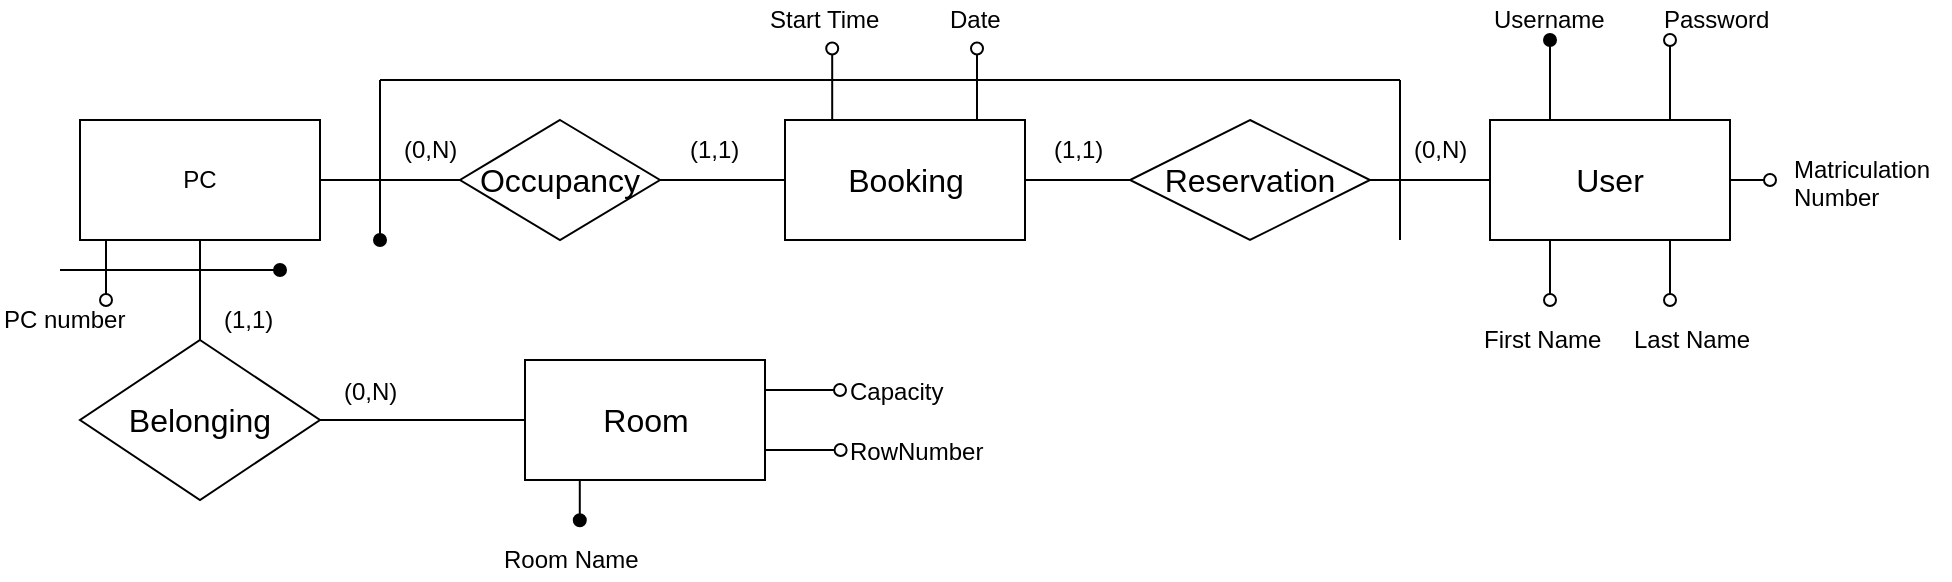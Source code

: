 <mxfile version="12.1.0" type="github" pages="1"><diagram id="dnseNBoecR3fao5FuyI-" name="Page-1"><mxGraphModel dx="1154" dy="773" grid="1" gridSize="10" guides="1" tooltips="1" connect="1" arrows="1" fold="1" page="1" pageScale="1" pageWidth="827" pageHeight="1169" math="0" shadow="0"><root><mxCell id="0"/><mxCell id="1" parent="0"/><mxCell id="Ub6GeTY2qE5m5BAvrKck-7" style="edgeStyle=orthogonalEdgeStyle;rounded=0;orthogonalLoop=1;jettySize=auto;html=1;exitX=0.25;exitY=0;exitDx=0;exitDy=0;endArrow=oval;endFill=1;startArrow=none;startFill=0;" parent="1" source="Ub6GeTY2qE5m5BAvrKck-1" edge="1"><mxGeometry relative="1" as="geometry"><mxPoint x="795" y="180" as="targetPoint"/></mxGeometry></mxCell><mxCell id="Ub6GeTY2qE5m5BAvrKck-9" style="edgeStyle=orthogonalEdgeStyle;rounded=0;orthogonalLoop=1;jettySize=auto;html=1;exitX=0.75;exitY=0;exitDx=0;exitDy=0;startArrow=none;startFill=0;endArrow=oval;endFill=0;" parent="1" source="Ub6GeTY2qE5m5BAvrKck-1" edge="1"><mxGeometry relative="1" as="geometry"><mxPoint x="855" y="180" as="targetPoint"/></mxGeometry></mxCell><mxCell id="Ub6GeTY2qE5m5BAvrKck-15" style="edgeStyle=orthogonalEdgeStyle;rounded=0;orthogonalLoop=1;jettySize=auto;html=1;exitX=0.25;exitY=1;exitDx=0;exitDy=0;startArrow=none;startFill=0;endArrow=oval;endFill=0;" parent="1" source="Ub6GeTY2qE5m5BAvrKck-1" edge="1"><mxGeometry relative="1" as="geometry"><mxPoint x="795" y="310" as="targetPoint"/></mxGeometry></mxCell><mxCell id="Ub6GeTY2qE5m5BAvrKck-17" style="edgeStyle=orthogonalEdgeStyle;rounded=0;orthogonalLoop=1;jettySize=auto;html=1;exitX=0.75;exitY=1;exitDx=0;exitDy=0;startArrow=none;startFill=0;endArrow=oval;endFill=0;" parent="1" source="Ub6GeTY2qE5m5BAvrKck-1" edge="1"><mxGeometry relative="1" as="geometry"><mxPoint x="855" y="310" as="targetPoint"/></mxGeometry></mxCell><mxCell id="Ub6GeTY2qE5m5BAvrKck-21" style="edgeStyle=orthogonalEdgeStyle;rounded=0;orthogonalLoop=1;jettySize=auto;html=1;exitX=1;exitY=0.5;exitDx=0;exitDy=0;startArrow=none;startFill=0;endArrow=oval;endFill=0;" parent="1" source="Ub6GeTY2qE5m5BAvrKck-1" edge="1"><mxGeometry relative="1" as="geometry"><mxPoint x="905.0" y="250.286" as="targetPoint"/></mxGeometry></mxCell><mxCell id="jdf2fraNjGI3bDB6Zdx9-4" style="edgeStyle=orthogonalEdgeStyle;rounded=0;orthogonalLoop=1;jettySize=auto;html=1;entryX=1;entryY=0.5;entryDx=0;entryDy=0;endArrow=none;endFill=0;" parent="1" source="Ub6GeTY2qE5m5BAvrKck-1" target="jdf2fraNjGI3bDB6Zdx9-3" edge="1"><mxGeometry relative="1" as="geometry"/></mxCell><mxCell id="Ub6GeTY2qE5m5BAvrKck-1" value="&lt;font style=&quot;font-size: 16px&quot;&gt;User&lt;/font&gt;" style="rounded=0;whiteSpace=wrap;html=1;" parent="1" vertex="1"><mxGeometry x="765" y="220" width="120" height="60" as="geometry"/></mxCell><mxCell id="jdf2fraNjGI3bDB6Zdx9-7" style="edgeStyle=orthogonalEdgeStyle;rounded=0;orthogonalLoop=1;jettySize=auto;html=1;exitX=1;exitY=0.5;exitDx=0;exitDy=0;entryX=0;entryY=0.5;entryDx=0;entryDy=0;endArrow=none;endFill=0;" parent="1" source="Ub6GeTY2qE5m5BAvrKck-5" target="jdf2fraNjGI3bDB6Zdx9-2" edge="1"><mxGeometry relative="1" as="geometry"/></mxCell><mxCell id="W9CIcUL4qnk2Hjqomt4V-14" style="edgeStyle=orthogonalEdgeStyle;rounded=0;orthogonalLoop=1;jettySize=auto;html=1;exitX=0.25;exitY=1;exitDx=0;exitDy=0;startArrow=none;startFill=0;endArrow=oval;endFill=0;" edge="1" parent="1" source="Ub6GeTY2qE5m5BAvrKck-5"><mxGeometry relative="1" as="geometry"><mxPoint x="73" y="310" as="targetPoint"/><Array as="points"><mxPoint x="73" y="280"/></Array></mxGeometry></mxCell><mxCell id="Ub6GeTY2qE5m5BAvrKck-5" value="PC" style="rounded=0;whiteSpace=wrap;html=1;" parent="1" vertex="1"><mxGeometry x="60" y="220" width="120" height="60" as="geometry"/></mxCell><mxCell id="Ub6GeTY2qE5m5BAvrKck-8" value="Username" style="text;html=1;resizable=0;points=[];autosize=1;align=left;verticalAlign=top;spacingTop=-4;" parent="1" vertex="1"><mxGeometry x="765" y="160" width="70" height="20" as="geometry"/></mxCell><mxCell id="Ub6GeTY2qE5m5BAvrKck-10" value="Password" style="text;html=1;resizable=0;points=[];autosize=1;align=left;verticalAlign=top;spacingTop=-4;" parent="1" vertex="1"><mxGeometry x="850" y="160" width="70" height="20" as="geometry"/></mxCell><mxCell id="Ub6GeTY2qE5m5BAvrKck-16" value="First Name" style="text;html=1;resizable=0;points=[];autosize=1;align=left;verticalAlign=top;spacingTop=-4;" parent="1" vertex="1"><mxGeometry x="760" y="320" width="80" height="20" as="geometry"/></mxCell><mxCell id="Ub6GeTY2qE5m5BAvrKck-20" value="Last Name" style="text;html=1;resizable=0;points=[];autosize=1;align=left;verticalAlign=top;spacingTop=-4;direction=south;" parent="1" vertex="1"><mxGeometry x="835" y="320" width="20" height="80" as="geometry"/></mxCell><mxCell id="Ub6GeTY2qE5m5BAvrKck-22" value="&lt;div&gt;Matriculation &lt;br&gt;&lt;/div&gt;&lt;div&gt;Number&lt;/div&gt;" style="text;html=1;resizable=0;points=[];autosize=1;align=left;verticalAlign=top;spacingTop=-4;" parent="1" vertex="1"><mxGeometry x="915" y="235" width="80" height="30" as="geometry"/></mxCell><mxCell id="Ub6GeTY2qE5m5BAvrKck-28" value="PC number" style="text;html=1;resizable=0;points=[];autosize=1;align=left;verticalAlign=top;spacingTop=-4;" parent="1" vertex="1"><mxGeometry x="20" y="310" width="80" height="20" as="geometry"/></mxCell><mxCell id="Ub6GeTY2qE5m5BAvrKck-32" value="" style="endArrow=oval;html=1;endFill=1;" parent="1" edge="1"><mxGeometry width="50" height="50" relative="1" as="geometry"><mxPoint x="50" y="295" as="sourcePoint"/><mxPoint x="160" y="295" as="targetPoint"/><Array as="points"/></mxGeometry></mxCell><mxCell id="jdf2fraNjGI3bDB6Zdx9-5" style="edgeStyle=orthogonalEdgeStyle;rounded=0;orthogonalLoop=1;jettySize=auto;html=1;entryX=0;entryY=0.5;entryDx=0;entryDy=0;endArrow=none;endFill=0;" parent="1" source="jdf2fraNjGI3bDB6Zdx9-1" target="jdf2fraNjGI3bDB6Zdx9-3" edge="1"><mxGeometry relative="1" as="geometry"/></mxCell><mxCell id="W9CIcUL4qnk2Hjqomt4V-1" style="edgeStyle=orthogonalEdgeStyle;rounded=0;orthogonalLoop=1;jettySize=auto;html=1;exitX=0.25;exitY=0;exitDx=0;exitDy=0;entryX=0.48;entryY=1.212;entryDx=0;entryDy=0;entryPerimeter=0;endArrow=oval;endFill=0;" edge="1" parent="1" source="jdf2fraNjGI3bDB6Zdx9-1" target="jdf2fraNjGI3bDB6Zdx9-11"><mxGeometry relative="1" as="geometry"/></mxCell><mxCell id="W9CIcUL4qnk2Hjqomt4V-2" style="edgeStyle=orthogonalEdgeStyle;rounded=0;orthogonalLoop=1;jettySize=auto;html=1;exitX=0.75;exitY=0;exitDx=0;exitDy=0;entryX=0.4;entryY=1.212;entryDx=0;entryDy=0;entryPerimeter=0;endArrow=oval;endFill=0;" edge="1" parent="1" source="jdf2fraNjGI3bDB6Zdx9-1" target="jdf2fraNjGI3bDB6Zdx9-13"><mxGeometry relative="1" as="geometry"/></mxCell><mxCell id="jdf2fraNjGI3bDB6Zdx9-1" value="&lt;font style=&quot;font-size: 16px&quot;&gt;Booking&lt;/font&gt;" style="rounded=0;whiteSpace=wrap;html=1;" parent="1" vertex="1"><mxGeometry x="412.5" y="220" width="120" height="60" as="geometry"/></mxCell><mxCell id="jdf2fraNjGI3bDB6Zdx9-6" style="edgeStyle=orthogonalEdgeStyle;rounded=0;orthogonalLoop=1;jettySize=auto;html=1;entryX=0;entryY=0.5;entryDx=0;entryDy=0;endArrow=none;endFill=0;" parent="1" source="jdf2fraNjGI3bDB6Zdx9-2" target="jdf2fraNjGI3bDB6Zdx9-1" edge="1"><mxGeometry relative="1" as="geometry"/></mxCell><mxCell id="jdf2fraNjGI3bDB6Zdx9-2" value="&lt;font style=&quot;font-size: 16px&quot;&gt;Occupancy&lt;/font&gt;" style="rhombus;whiteSpace=wrap;html=1;" parent="1" vertex="1"><mxGeometry x="250" y="220" width="100" height="60" as="geometry"/></mxCell><mxCell id="jdf2fraNjGI3bDB6Zdx9-3" value="&lt;font style=&quot;font-size: 16px&quot;&gt;Reservation&lt;/font&gt;" style="rhombus;whiteSpace=wrap;html=1;" parent="1" vertex="1"><mxGeometry x="585" y="220" width="120" height="60" as="geometry"/></mxCell><mxCell id="jdf2fraNjGI3bDB6Zdx9-11" value="Start Time" style="text;html=1;resizable=0;points=[];autosize=1;align=left;verticalAlign=top;spacingTop=-4;" parent="1" vertex="1"><mxGeometry x="402.5" y="160" width="70" height="20" as="geometry"/></mxCell><mxCell id="jdf2fraNjGI3bDB6Zdx9-13" value="Date" style="text;html=1;resizable=0;points=[];autosize=1;align=left;verticalAlign=top;spacingTop=-4;" parent="1" vertex="1"><mxGeometry x="492.5" y="160" width="40" height="20" as="geometry"/></mxCell><mxCell id="W9CIcUL4qnk2Hjqomt4V-3" value="" style="endArrow=none;html=1;" edge="1" parent="1"><mxGeometry width="50" height="50" relative="1" as="geometry"><mxPoint x="720" y="280" as="sourcePoint"/><mxPoint x="720" y="200" as="targetPoint"/></mxGeometry></mxCell><mxCell id="W9CIcUL4qnk2Hjqomt4V-4" value="" style="endArrow=none;html=1;" edge="1" parent="1"><mxGeometry width="50" height="50" relative="1" as="geometry"><mxPoint x="210" y="200" as="sourcePoint"/><mxPoint x="720" y="200" as="targetPoint"/></mxGeometry></mxCell><mxCell id="W9CIcUL4qnk2Hjqomt4V-5" value="" style="endArrow=none;html=1;endFill=0;startArrow=oval;startFill=1;" edge="1" parent="1"><mxGeometry width="50" height="50" relative="1" as="geometry"><mxPoint x="210" y="280" as="sourcePoint"/><mxPoint x="210" y="200" as="targetPoint"/></mxGeometry></mxCell><mxCell id="W9CIcUL4qnk2Hjqomt4V-6" value="(1,1)" style="text;html=1;resizable=0;points=[];autosize=1;align=left;verticalAlign=top;spacingTop=-4;" vertex="1" parent="1"><mxGeometry x="362.5" y="225" width="40" height="20" as="geometry"/></mxCell><mxCell id="W9CIcUL4qnk2Hjqomt4V-7" value="(0,N)" style="text;html=1;resizable=0;points=[];autosize=1;align=left;verticalAlign=top;spacingTop=-4;" vertex="1" parent="1"><mxGeometry x="220" y="225" width="40" height="20" as="geometry"/></mxCell><mxCell id="W9CIcUL4qnk2Hjqomt4V-8" value="(0,N)" style="text;html=1;resizable=0;points=[];autosize=1;align=left;verticalAlign=top;spacingTop=-4;" vertex="1" parent="1"><mxGeometry x="725" y="225" width="40" height="20" as="geometry"/></mxCell><mxCell id="W9CIcUL4qnk2Hjqomt4V-9" value="(1,1)" style="text;html=1;resizable=0;points=[];autosize=1;align=left;verticalAlign=top;spacingTop=-4;" vertex="1" parent="1"><mxGeometry x="545" y="225" width="40" height="20" as="geometry"/></mxCell><mxCell id="W9CIcUL4qnk2Hjqomt4V-11" style="edgeStyle=orthogonalEdgeStyle;rounded=0;orthogonalLoop=1;jettySize=auto;html=1;exitX=0.5;exitY=0;exitDx=0;exitDy=0;entryX=0.5;entryY=1;entryDx=0;entryDy=0;startArrow=none;startFill=0;endArrow=none;endFill=0;" edge="1" parent="1" source="W9CIcUL4qnk2Hjqomt4V-10" target="Ub6GeTY2qE5m5BAvrKck-5"><mxGeometry relative="1" as="geometry"/></mxCell><mxCell id="W9CIcUL4qnk2Hjqomt4V-10" value="&lt;font style=&quot;font-size: 16px&quot;&gt;Belonging&lt;/font&gt;" style="rhombus;whiteSpace=wrap;html=1;" vertex="1" parent="1"><mxGeometry x="60" y="330" width="120" height="80" as="geometry"/></mxCell><mxCell id="W9CIcUL4qnk2Hjqomt4V-13" style="edgeStyle=orthogonalEdgeStyle;rounded=0;orthogonalLoop=1;jettySize=auto;html=1;exitX=0;exitY=0.5;exitDx=0;exitDy=0;entryX=1;entryY=0.5;entryDx=0;entryDy=0;startArrow=none;startFill=0;endArrow=none;endFill=0;" edge="1" parent="1" source="W9CIcUL4qnk2Hjqomt4V-12" target="W9CIcUL4qnk2Hjqomt4V-10"><mxGeometry relative="1" as="geometry"/></mxCell><mxCell id="W9CIcUL4qnk2Hjqomt4V-15" style="edgeStyle=orthogonalEdgeStyle;rounded=0;orthogonalLoop=1;jettySize=auto;html=1;exitX=1;exitY=0.25;exitDx=0;exitDy=0;startArrow=none;startFill=0;endArrow=oval;endFill=0;" edge="1" parent="1" source="W9CIcUL4qnk2Hjqomt4V-12"><mxGeometry relative="1" as="geometry"><mxPoint x="440" y="355" as="targetPoint"/></mxGeometry></mxCell><mxCell id="W9CIcUL4qnk2Hjqomt4V-17" style="edgeStyle=orthogonalEdgeStyle;rounded=0;orthogonalLoop=1;jettySize=auto;html=1;exitX=1;exitY=0.75;exitDx=0;exitDy=0;startArrow=none;startFill=0;endArrow=oval;endFill=0;" edge="1" parent="1" source="W9CIcUL4qnk2Hjqomt4V-12"><mxGeometry relative="1" as="geometry"><mxPoint x="440.333" y="384.833" as="targetPoint"/></mxGeometry></mxCell><mxCell id="W9CIcUL4qnk2Hjqomt4V-21" style="edgeStyle=orthogonalEdgeStyle;rounded=0;orthogonalLoop=1;jettySize=auto;html=1;exitX=0.25;exitY=1;exitDx=0;exitDy=0;startArrow=none;startFill=0;endArrow=oval;endFill=1;" edge="1" parent="1" source="W9CIcUL4qnk2Hjqomt4V-12"><mxGeometry relative="1" as="geometry"><mxPoint x="309.897" y="420.103" as="targetPoint"/></mxGeometry></mxCell><mxCell id="W9CIcUL4qnk2Hjqomt4V-12" value="&lt;font style=&quot;font-size: 16px&quot;&gt;Room&lt;/font&gt;" style="rounded=0;whiteSpace=wrap;html=1;" vertex="1" parent="1"><mxGeometry x="282.5" y="340" width="120" height="60" as="geometry"/></mxCell><mxCell id="W9CIcUL4qnk2Hjqomt4V-16" value="Capacity" style="text;html=1;resizable=0;points=[];autosize=1;align=left;verticalAlign=top;spacingTop=-4;" vertex="1" parent="1"><mxGeometry x="442.5" y="346" width="60" height="20" as="geometry"/></mxCell><mxCell id="W9CIcUL4qnk2Hjqomt4V-18" value="RowNumber" style="text;html=1;resizable=0;points=[];autosize=1;align=left;verticalAlign=top;spacingTop=-4;" vertex="1" parent="1"><mxGeometry x="442.5" y="376" width="80" height="20" as="geometry"/></mxCell><mxCell id="W9CIcUL4qnk2Hjqomt4V-20" value="(1,1)" style="text;html=1;resizable=0;points=[];autosize=1;align=left;verticalAlign=top;spacingTop=-4;" vertex="1" parent="1"><mxGeometry x="130" y="310" width="40" height="20" as="geometry"/></mxCell><mxCell id="W9CIcUL4qnk2Hjqomt4V-22" value="Room Name" style="text;html=1;resizable=0;points=[];autosize=1;align=left;verticalAlign=top;spacingTop=-4;" vertex="1" parent="1"><mxGeometry x="270" y="430" width="80" height="20" as="geometry"/></mxCell><mxCell id="W9CIcUL4qnk2Hjqomt4V-23" value="(0,N)" style="text;html=1;resizable=0;points=[];autosize=1;align=left;verticalAlign=top;spacingTop=-4;" vertex="1" parent="1"><mxGeometry x="190" y="346" width="40" height="20" as="geometry"/></mxCell></root></mxGraphModel></diagram></mxfile>